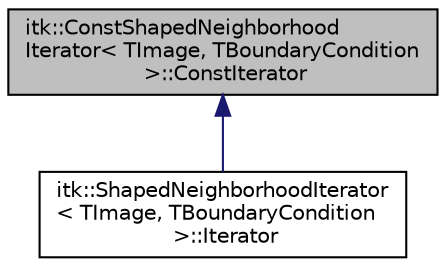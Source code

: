 digraph "itk::ConstShapedNeighborhoodIterator&lt; TImage, TBoundaryCondition &gt;::ConstIterator"
{
 // LATEX_PDF_SIZE
  edge [fontname="Helvetica",fontsize="10",labelfontname="Helvetica",labelfontsize="10"];
  node [fontname="Helvetica",fontsize="10",shape=record];
  Node1 [label="itk::ConstShapedNeighborhood\lIterator\< TImage, TBoundaryCondition\l \>::ConstIterator",height=0.2,width=0.4,color="black", fillcolor="grey75", style="filled", fontcolor="black",tooltip=" "];
  Node1 -> Node2 [dir="back",color="midnightblue",fontsize="10",style="solid",fontname="Helvetica"];
  Node2 [label="itk::ShapedNeighborhoodIterator\l\< TImage, TBoundaryCondition\l \>::Iterator",height=0.2,width=0.4,color="black", fillcolor="white", style="filled",URL="$structitk_1_1ShapedNeighborhoodIterator_1_1Iterator.html",tooltip=" "];
}
